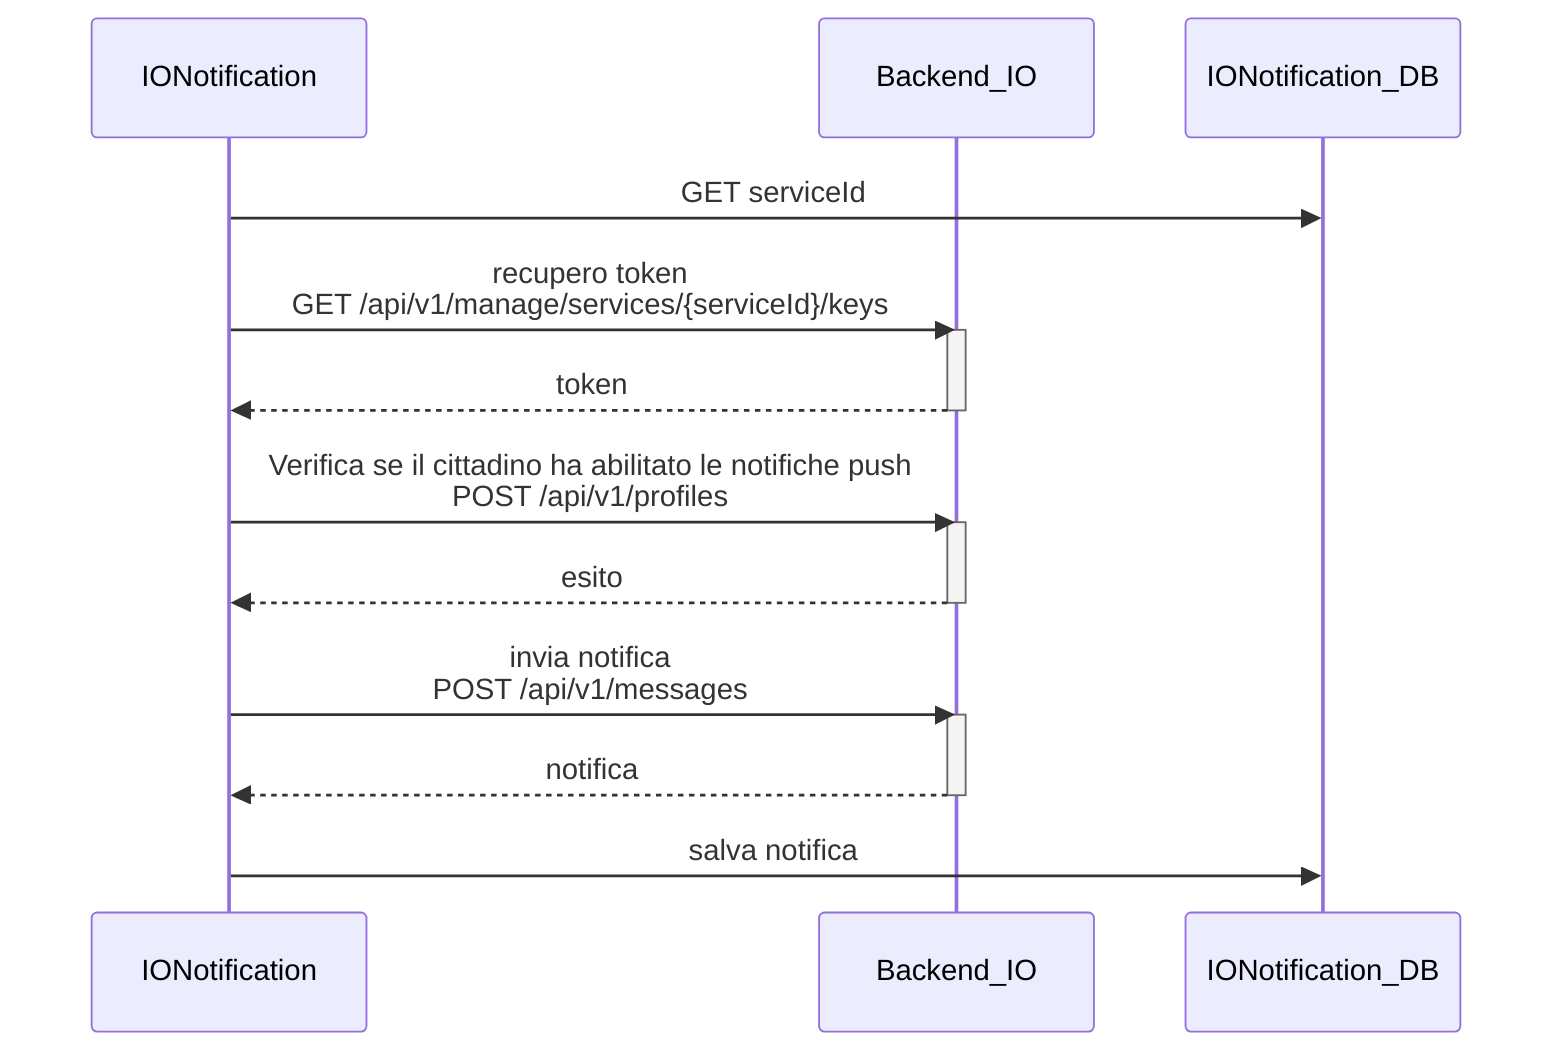 sequenceDiagram
    participant IONotification
    participant Backend_IO
    participant IONotification_DB


    IONotification ->> IONotification_DB: GET serviceId
    IONotification ->> Backend_IO:  recupero token<br/>GET /api/v1/manage/services/{serviceId}/keys

    activate Backend_IO
        Backend_IO -->> IONotification: token
    deactivate Backend_IO

    IONotification ->> Backend_IO:  Verifica se il cittadino ha abilitato le notifiche push <br/>POST /api/v1/profiles

    activate Backend_IO
        Backend_IO -->> IONotification: esito
    deactivate Backend_IO

    IONotification ->> Backend_IO:  invia notifica <br/>POST /api/v1/messages

    activate Backend_IO
        Backend_IO -->> IONotification: notifica
    deactivate Backend_IO

    IONotification ->> IONotification_DB: salva notifica